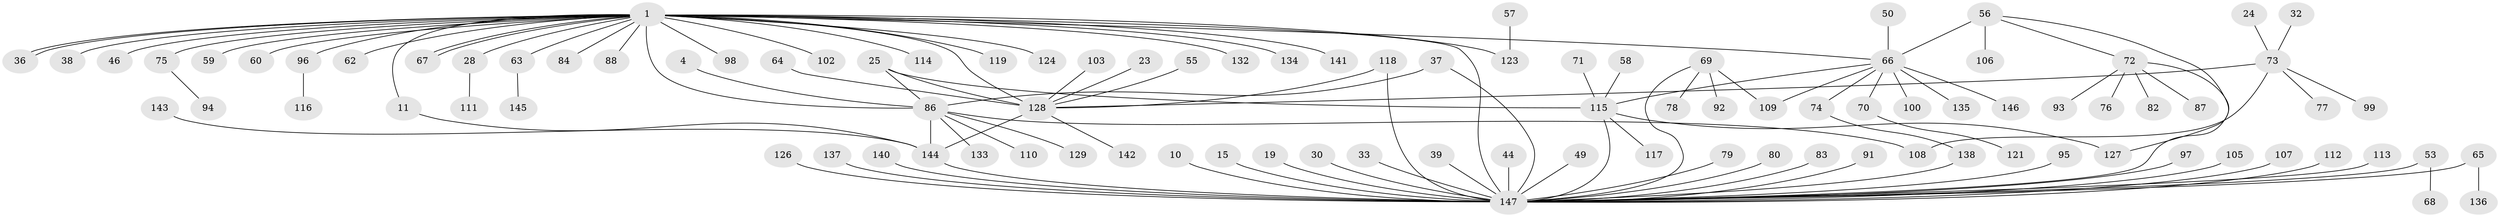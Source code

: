 // original degree distribution, {39: 0.006802721088435374, 11: 0.013605442176870748, 1: 0.5578231292517006, 8: 0.013605442176870748, 25: 0.006802721088435374, 3: 0.06802721088435375, 6: 0.013605442176870748, 2: 0.22448979591836735, 5: 0.06802721088435375, 9: 0.013605442176870748, 4: 0.013605442176870748}
// Generated by graph-tools (version 1.1) at 2025/50/03/04/25 21:50:25]
// undirected, 102 vertices, 116 edges
graph export_dot {
graph [start="1"]
  node [color=gray90,style=filled];
  1;
  4;
  10;
  11;
  15;
  19;
  23;
  24;
  25;
  28 [super="+17"];
  30;
  32;
  33;
  36;
  37;
  38;
  39;
  44;
  46;
  49;
  50;
  53;
  55;
  56 [super="+40"];
  57;
  58;
  59;
  60;
  62;
  63;
  64;
  65;
  66 [super="+13"];
  67;
  68;
  69 [super="+18"];
  70;
  71;
  72 [super="+45+47+54"];
  73 [super="+5"];
  74;
  75;
  76;
  77;
  78;
  79;
  80;
  82;
  83;
  84;
  86 [super="+2"];
  87;
  88;
  91;
  92;
  93;
  94;
  95;
  96;
  97;
  98;
  99;
  100;
  102;
  103;
  105;
  106;
  107;
  108 [super="+16"];
  109;
  110;
  111;
  112;
  113;
  114;
  115 [super="+35+61+81"];
  116;
  117;
  118;
  119;
  121;
  123 [super="+27"];
  124;
  126;
  127;
  128 [super="+85+89+120"];
  129;
  132;
  133 [super="+51"];
  134;
  135;
  136;
  137;
  138;
  140;
  141;
  142;
  143;
  144 [super="+101+131+139+130"];
  145;
  146;
  147 [super="+9+42+122"];
  1 -- 11;
  1 -- 28 [weight=2];
  1 -- 36;
  1 -- 36;
  1 -- 38;
  1 -- 46;
  1 -- 59;
  1 -- 60;
  1 -- 62;
  1 -- 63;
  1 -- 67;
  1 -- 67;
  1 -- 75;
  1 -- 84;
  1 -- 86 [weight=2];
  1 -- 88;
  1 -- 96;
  1 -- 98;
  1 -- 102;
  1 -- 114;
  1 -- 119;
  1 -- 124;
  1 -- 132;
  1 -- 134;
  1 -- 141;
  1 -- 123;
  1 -- 66;
  1 -- 147 [weight=4];
  1 -- 128 [weight=2];
  4 -- 86;
  10 -- 147;
  11 -- 144;
  15 -- 147;
  19 -- 147;
  23 -- 128;
  24 -- 73;
  25 -- 86;
  25 -- 115;
  25 -- 128;
  28 -- 111;
  30 -- 147;
  32 -- 73;
  33 -- 147;
  37 -- 86;
  37 -- 147;
  39 -- 147;
  44 -- 147;
  49 -- 147;
  50 -- 66;
  53 -- 68;
  53 -- 147;
  55 -- 128;
  56 -- 66 [weight=2];
  56 -- 106;
  56 -- 127;
  56 -- 72;
  57 -- 123;
  58 -- 115;
  63 -- 145;
  64 -- 128;
  65 -- 136;
  65 -- 147;
  66 -- 100;
  66 -- 135;
  66 -- 146;
  66 -- 70;
  66 -- 74;
  66 -- 109;
  66 -- 115;
  69 -- 147;
  69 -- 92;
  69 -- 109;
  69 -- 78;
  70 -- 121;
  71 -- 115;
  72 -- 76;
  72 -- 82;
  72 -- 147;
  72 -- 87;
  72 -- 93;
  73 -- 99;
  73 -- 108;
  73 -- 77;
  73 -- 128 [weight=2];
  74 -- 138;
  75 -- 94;
  79 -- 147;
  80 -- 147;
  83 -- 147;
  86 -- 129;
  86 -- 110;
  86 -- 108;
  86 -- 144 [weight=2];
  86 -- 133;
  91 -- 147;
  95 -- 147;
  96 -- 116;
  97 -- 147;
  103 -- 128;
  105 -- 147;
  107 -- 147;
  112 -- 147;
  113 -- 147;
  115 -- 127;
  115 -- 147 [weight=2];
  115 -- 117;
  118 -- 147;
  118 -- 128;
  126 -- 147;
  128 -- 142;
  128 -- 144 [weight=3];
  137 -- 147;
  138 -- 147;
  140 -- 147;
  143 -- 144;
  144 -- 147 [weight=5];
}
